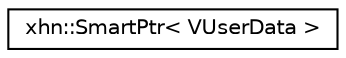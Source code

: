 digraph "Graphical Class Hierarchy"
{
  edge [fontname="Helvetica",fontsize="10",labelfontname="Helvetica",labelfontsize="10"];
  node [fontname="Helvetica",fontsize="10",shape=record];
  rankdir="LR";
  Node1 [label="xhn::SmartPtr\< VUserData \>",height=0.2,width=0.4,color="black", fillcolor="white", style="filled",URL="$classxhn_1_1_smart_ptr.html"];
}

